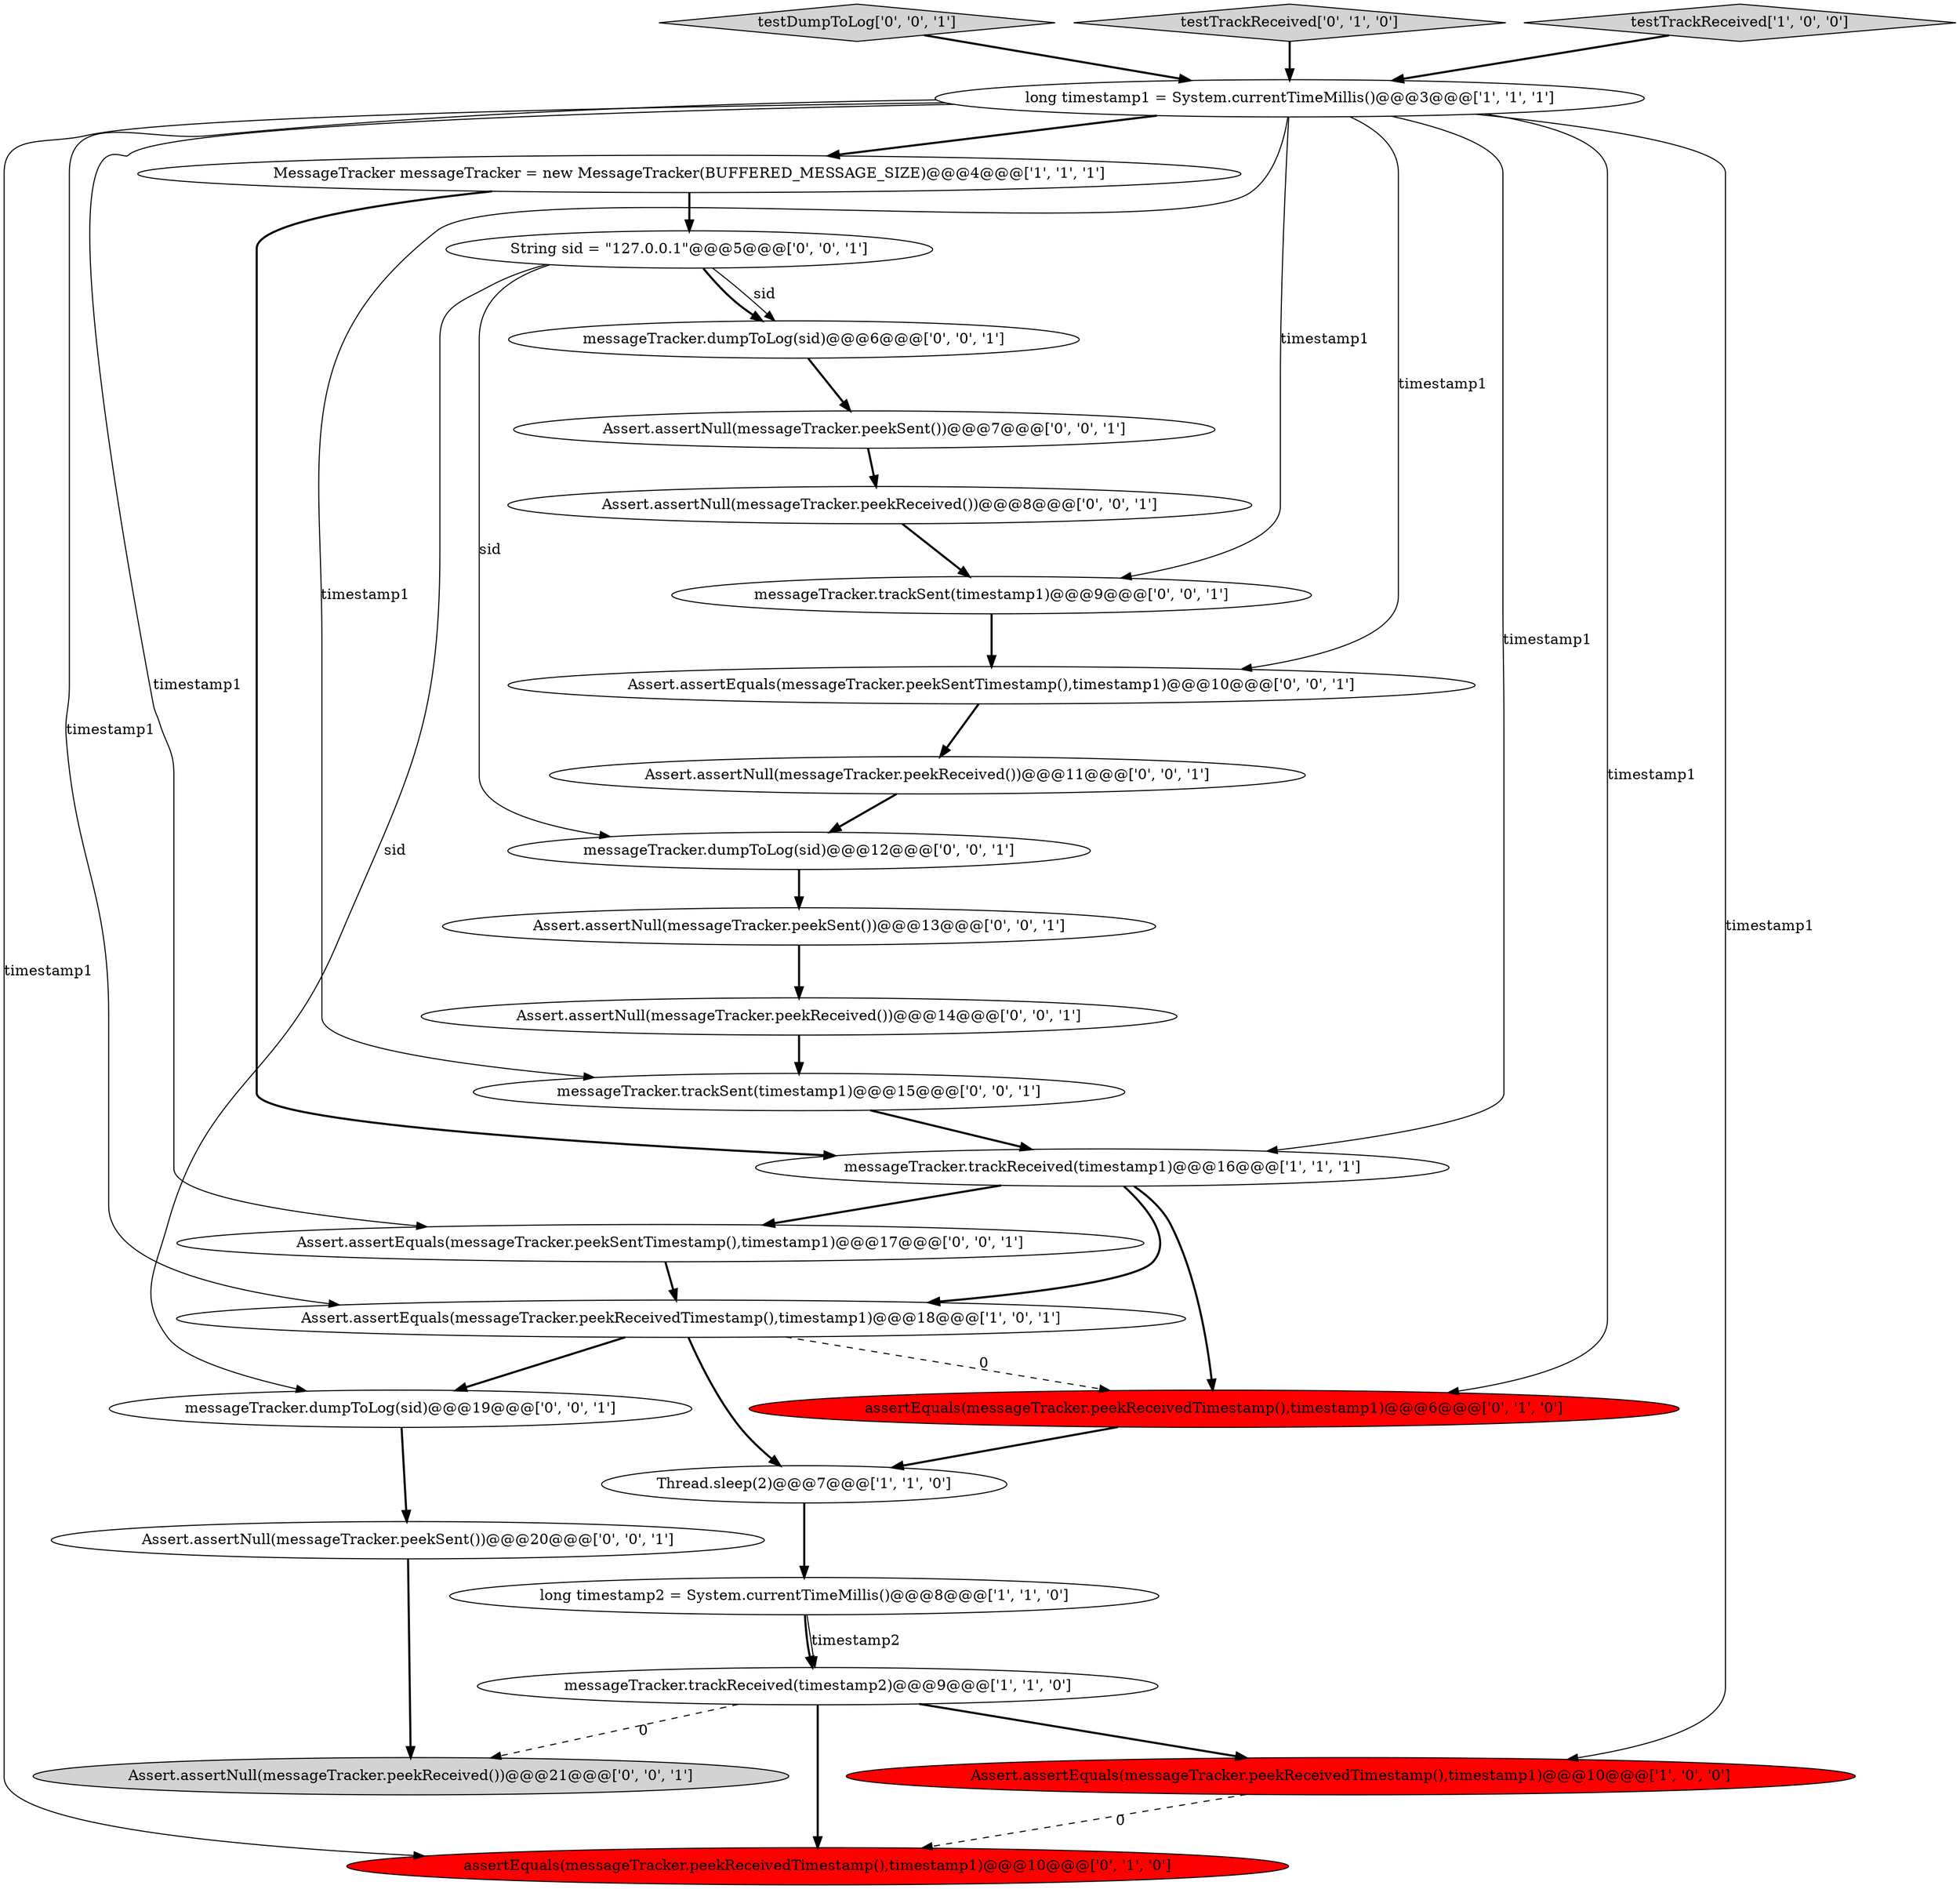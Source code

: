 digraph {
1 [style = filled, label = "MessageTracker messageTracker = new MessageTracker(BUFFERED_MESSAGE_SIZE)@@@4@@@['1', '1', '1']", fillcolor = white, shape = ellipse image = "AAA0AAABBB1BBB"];
3 [style = filled, label = "Assert.assertEquals(messageTracker.peekReceivedTimestamp(),timestamp1)@@@18@@@['1', '0', '1']", fillcolor = white, shape = ellipse image = "AAA0AAABBB1BBB"];
13 [style = filled, label = "testDumpToLog['0', '0', '1']", fillcolor = lightgray, shape = diamond image = "AAA0AAABBB3BBB"];
16 [style = filled, label = "Assert.assertNull(messageTracker.peekReceived())@@@14@@@['0', '0', '1']", fillcolor = white, shape = ellipse image = "AAA0AAABBB3BBB"];
15 [style = filled, label = "messageTracker.dumpToLog(sid)@@@12@@@['0', '0', '1']", fillcolor = white, shape = ellipse image = "AAA0AAABBB3BBB"];
20 [style = filled, label = "Assert.assertEquals(messageTracker.peekSentTimestamp(),timestamp1)@@@10@@@['0', '0', '1']", fillcolor = white, shape = ellipse image = "AAA0AAABBB3BBB"];
21 [style = filled, label = "messageTracker.dumpToLog(sid)@@@19@@@['0', '0', '1']", fillcolor = white, shape = ellipse image = "AAA0AAABBB3BBB"];
10 [style = filled, label = "testTrackReceived['0', '1', '0']", fillcolor = lightgray, shape = diamond image = "AAA0AAABBB2BBB"];
18 [style = filled, label = "Assert.assertNull(messageTracker.peekReceived())@@@8@@@['0', '0', '1']", fillcolor = white, shape = ellipse image = "AAA0AAABBB3BBB"];
27 [style = filled, label = "Assert.assertNull(messageTracker.peekSent())@@@20@@@['0', '0', '1']", fillcolor = white, shape = ellipse image = "AAA0AAABBB3BBB"];
8 [style = filled, label = "long timestamp2 = System.currentTimeMillis()@@@8@@@['1', '1', '0']", fillcolor = white, shape = ellipse image = "AAA0AAABBB1BBB"];
25 [style = filled, label = "Assert.assertNull(messageTracker.peekSent())@@@7@@@['0', '0', '1']", fillcolor = white, shape = ellipse image = "AAA0AAABBB3BBB"];
19 [style = filled, label = "Assert.assertNull(messageTracker.peekReceived())@@@11@@@['0', '0', '1']", fillcolor = white, shape = ellipse image = "AAA0AAABBB3BBB"];
11 [style = filled, label = "assertEquals(messageTracker.peekReceivedTimestamp(),timestamp1)@@@10@@@['0', '1', '0']", fillcolor = red, shape = ellipse image = "AAA1AAABBB2BBB"];
12 [style = filled, label = "String sid = \"127.0.0.1\"@@@5@@@['0', '0', '1']", fillcolor = white, shape = ellipse image = "AAA0AAABBB3BBB"];
6 [style = filled, label = "long timestamp1 = System.currentTimeMillis()@@@3@@@['1', '1', '1']", fillcolor = white, shape = ellipse image = "AAA0AAABBB1BBB"];
2 [style = filled, label = "Thread.sleep(2)@@@7@@@['1', '1', '0']", fillcolor = white, shape = ellipse image = "AAA0AAABBB1BBB"];
7 [style = filled, label = "messageTracker.trackReceived(timestamp1)@@@16@@@['1', '1', '1']", fillcolor = white, shape = ellipse image = "AAA0AAABBB1BBB"];
26 [style = filled, label = "messageTracker.dumpToLog(sid)@@@6@@@['0', '0', '1']", fillcolor = white, shape = ellipse image = "AAA0AAABBB3BBB"];
4 [style = filled, label = "Assert.assertEquals(messageTracker.peekReceivedTimestamp(),timestamp1)@@@10@@@['1', '0', '0']", fillcolor = red, shape = ellipse image = "AAA1AAABBB1BBB"];
22 [style = filled, label = "Assert.assertEquals(messageTracker.peekSentTimestamp(),timestamp1)@@@17@@@['0', '0', '1']", fillcolor = white, shape = ellipse image = "AAA0AAABBB3BBB"];
23 [style = filled, label = "Assert.assertNull(messageTracker.peekSent())@@@13@@@['0', '0', '1']", fillcolor = white, shape = ellipse image = "AAA0AAABBB3BBB"];
5 [style = filled, label = "messageTracker.trackReceived(timestamp2)@@@9@@@['1', '1', '0']", fillcolor = white, shape = ellipse image = "AAA0AAABBB1BBB"];
17 [style = filled, label = "messageTracker.trackSent(timestamp1)@@@15@@@['0', '0', '1']", fillcolor = white, shape = ellipse image = "AAA0AAABBB3BBB"];
24 [style = filled, label = "messageTracker.trackSent(timestamp1)@@@9@@@['0', '0', '1']", fillcolor = white, shape = ellipse image = "AAA0AAABBB3BBB"];
0 [style = filled, label = "testTrackReceived['1', '0', '0']", fillcolor = lightgray, shape = diamond image = "AAA0AAABBB1BBB"];
14 [style = filled, label = "Assert.assertNull(messageTracker.peekReceived())@@@21@@@['0', '0', '1']", fillcolor = lightgray, shape = ellipse image = "AAA0AAABBB3BBB"];
9 [style = filled, label = "assertEquals(messageTracker.peekReceivedTimestamp(),timestamp1)@@@6@@@['0', '1', '0']", fillcolor = red, shape = ellipse image = "AAA1AAABBB2BBB"];
15->23 [style = bold, label=""];
23->16 [style = bold, label=""];
18->24 [style = bold, label=""];
5->14 [style = dashed, label="0"];
27->14 [style = bold, label=""];
21->27 [style = bold, label=""];
0->6 [style = bold, label=""];
9->2 [style = bold, label=""];
6->17 [style = solid, label="timestamp1"];
26->25 [style = bold, label=""];
25->18 [style = bold, label=""];
6->20 [style = solid, label="timestamp1"];
12->21 [style = solid, label="sid"];
12->26 [style = bold, label=""];
16->17 [style = bold, label=""];
1->7 [style = bold, label=""];
10->6 [style = bold, label=""];
6->11 [style = solid, label="timestamp1"];
7->3 [style = bold, label=""];
12->15 [style = solid, label="sid"];
24->20 [style = bold, label=""];
17->7 [style = bold, label=""];
7->9 [style = bold, label=""];
22->3 [style = bold, label=""];
6->1 [style = bold, label=""];
7->22 [style = bold, label=""];
3->2 [style = bold, label=""];
8->5 [style = bold, label=""];
6->9 [style = solid, label="timestamp1"];
6->7 [style = solid, label="timestamp1"];
3->9 [style = dashed, label="0"];
8->5 [style = solid, label="timestamp2"];
5->4 [style = bold, label=""];
1->12 [style = bold, label=""];
12->26 [style = solid, label="sid"];
6->3 [style = solid, label="timestamp1"];
3->21 [style = bold, label=""];
5->11 [style = bold, label=""];
13->6 [style = bold, label=""];
19->15 [style = bold, label=""];
4->11 [style = dashed, label="0"];
20->19 [style = bold, label=""];
6->4 [style = solid, label="timestamp1"];
6->24 [style = solid, label="timestamp1"];
2->8 [style = bold, label=""];
6->22 [style = solid, label="timestamp1"];
}
